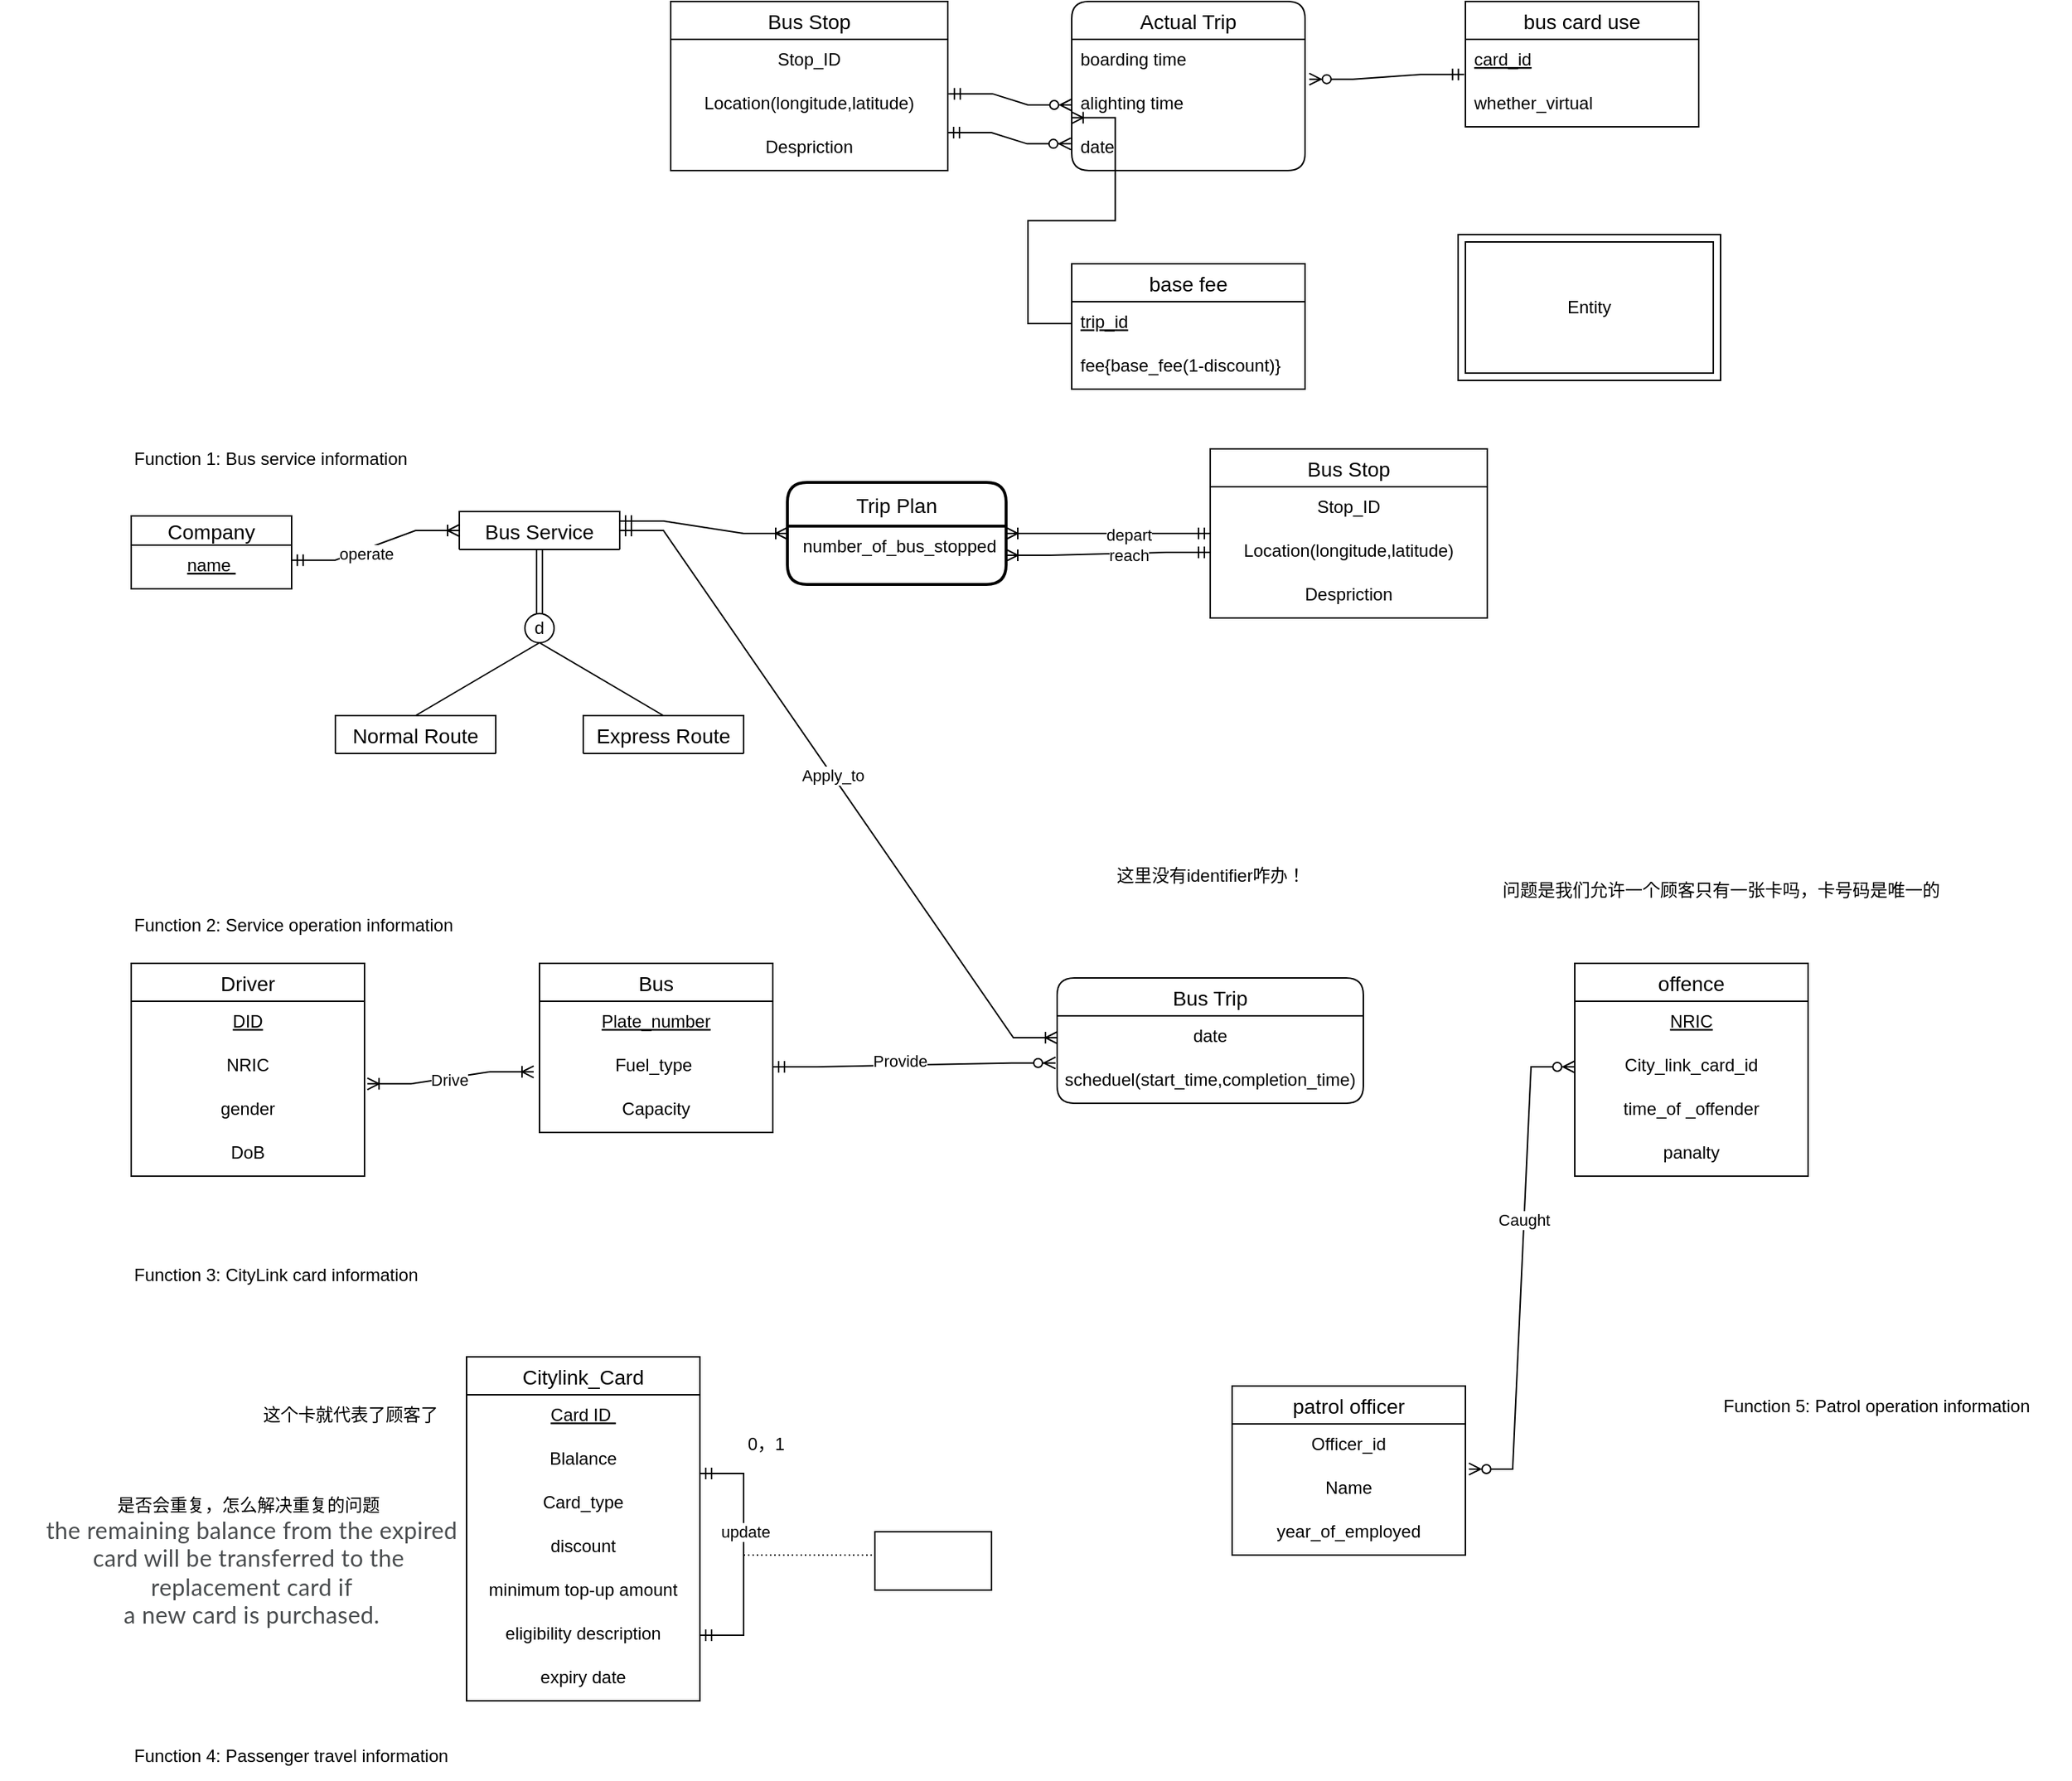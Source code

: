 <mxfile version="16.4.6" type="github" pages="2">
  <diagram id="R2lEEEUBdFMjLlhIrx00" name="Page-1">
    <mxGraphModel dx="1457" dy="1424" grid="1" gridSize="10" guides="1" tooltips="1" connect="1" arrows="1" fold="1" page="1" pageScale="1" pageWidth="850" pageHeight="1100" math="0" shadow="0" extFonts="Permanent Marker^https://fonts.googleapis.com/css?family=Permanent+Marker">
      <root>
        <mxCell id="0" />
        <mxCell id="1" parent="0" />
        <object label="Bus Service" id="_oqTozsQTF3NkIddqZB--1">
          <mxCell style="swimlane;fontStyle=0;childLayout=stackLayout;horizontal=1;startSize=26;horizontalStack=0;resizeParent=1;resizeParentMax=0;resizeLast=0;collapsible=1;marginBottom=0;align=center;fontSize=14;" vertex="1" collapsed="1" parent="1">
            <mxGeometry x="235" y="50" width="110" height="26" as="geometry">
              <mxRectangle x="235" y="50" width="160" height="56" as="alternateBounds" />
            </mxGeometry>
          </mxCell>
        </object>
        <mxCell id="_oqTozsQTF3NkIddqZB--2" value="Bus_id" style="text;strokeColor=none;fillColor=none;spacingLeft=4;spacingRight=4;overflow=hidden;rotatable=0;points=[[0,0.5],[1,0.5]];portConstraint=eastwest;fontSize=12;align=center;" vertex="1" parent="_oqTozsQTF3NkIddqZB--1">
          <mxGeometry y="26" width="160" height="30" as="geometry" />
        </mxCell>
        <mxCell id="_oqTozsQTF3NkIddqZB--5" value="Function 1: Bus service information" style="text;whiteSpace=wrap;html=1;" vertex="1" parent="1">
          <mxGeometry x="10" width="210" height="30" as="geometry" />
        </mxCell>
        <mxCell id="_oqTozsQTF3NkIddqZB--6" value="Company" style="swimlane;fontStyle=0;childLayout=stackLayout;horizontal=1;startSize=20;horizontalStack=0;resizeParent=1;resizeParentMax=0;resizeLast=0;collapsible=1;marginBottom=0;align=center;fontSize=14;" vertex="1" parent="1">
          <mxGeometry x="10" y="53" width="110" height="50" as="geometry">
            <mxRectangle x="30" y="40" width="90" height="26" as="alternateBounds" />
          </mxGeometry>
        </mxCell>
        <mxCell id="_oqTozsQTF3NkIddqZB--7" value="name " style="text;strokeColor=none;fillColor=none;spacingLeft=4;spacingRight=4;overflow=hidden;rotatable=0;points=[[0,0.5],[1,0.5]];portConstraint=eastwest;fontSize=12;align=center;fontStyle=4" vertex="1" parent="_oqTozsQTF3NkIddqZB--6">
          <mxGeometry y="20" width="110" height="30" as="geometry" />
        </mxCell>
        <mxCell id="_oqTozsQTF3NkIddqZB--15" value="Normal Route" style="swimlane;fontStyle=0;childLayout=stackLayout;horizontal=1;startSize=26;horizontalStack=0;resizeParent=1;resizeParentMax=0;resizeLast=0;collapsible=1;marginBottom=0;align=center;fontSize=14;" vertex="1" collapsed="1" parent="1">
          <mxGeometry x="150" y="190" width="110" height="26" as="geometry">
            <mxRectangle x="190" y="140" width="150" height="86" as="alternateBounds" />
          </mxGeometry>
        </mxCell>
        <mxCell id="_oqTozsQTF3NkIddqZB--16" value="     bus_frequency_weekend" style="text;strokeColor=none;fillColor=none;spacingLeft=4;spacingRight=4;overflow=hidden;rotatable=0;points=[[0,0.5],[1,0.5]];portConstraint=eastwest;fontSize=12;align=center;" vertex="1" parent="_oqTozsQTF3NkIddqZB--15">
          <mxGeometry y="26" width="150" height="30" as="geometry" />
        </mxCell>
        <mxCell id="_oqTozsQTF3NkIddqZB--17" value=" bus_frequency_weekdays" style="text;strokeColor=none;fillColor=none;spacingLeft=4;spacingRight=4;overflow=hidden;rotatable=0;points=[[0,0.5],[1,0.5]];portConstraint=eastwest;fontSize=12;align=center;" vertex="1" parent="_oqTozsQTF3NkIddqZB--15">
          <mxGeometry y="56" width="150" height="30" as="geometry" />
        </mxCell>
        <mxCell id="_oqTozsQTF3NkIddqZB--20" value="Express Route" style="swimlane;fontStyle=0;childLayout=stackLayout;horizontal=1;startSize=26;horizontalStack=0;resizeParent=1;resizeParentMax=0;resizeLast=0;collapsible=1;marginBottom=0;align=center;fontSize=14;" vertex="1" collapsed="1" parent="1">
          <mxGeometry x="320" y="190" width="110" height="26" as="geometry">
            <mxRectangle x="360" y="140" width="150" height="86" as="alternateBounds" />
          </mxGeometry>
        </mxCell>
        <mxCell id="_oqTozsQTF3NkIddqZB--21" value="     bus_frequency_weekend" style="text;strokeColor=none;fillColor=none;spacingLeft=4;spacingRight=4;overflow=hidden;rotatable=0;points=[[0,0.5],[1,0.5]];portConstraint=eastwest;fontSize=12;align=center;" vertex="1" parent="_oqTozsQTF3NkIddqZB--20">
          <mxGeometry y="26" width="150" height="30" as="geometry" />
        </mxCell>
        <mxCell id="_oqTozsQTF3NkIddqZB--22" value=" bus_frequency_weekdays" style="text;strokeColor=none;fillColor=none;spacingLeft=4;spacingRight=4;overflow=hidden;rotatable=0;points=[[0,0.5],[1,0.5]];portConstraint=eastwest;fontSize=12;align=center;" vertex="1" parent="_oqTozsQTF3NkIddqZB--20">
          <mxGeometry y="56" width="150" height="30" as="geometry" />
        </mxCell>
        <mxCell id="_oqTozsQTF3NkIddqZB--23" value="Bus Stop" style="swimlane;fontStyle=0;childLayout=stackLayout;horizontal=1;startSize=26;horizontalStack=0;resizeParent=1;resizeParentMax=0;resizeLast=0;collapsible=1;marginBottom=0;align=center;fontSize=14;labelBorderColor=none;html=0;" vertex="1" parent="1">
          <mxGeometry x="750" y="7" width="190" height="116" as="geometry">
            <mxRectangle x="620" y="25" width="90" height="26" as="alternateBounds" />
          </mxGeometry>
        </mxCell>
        <mxCell id="_oqTozsQTF3NkIddqZB--24" value="Stop_ID" style="text;strokeColor=none;fillColor=none;spacingLeft=4;spacingRight=4;overflow=hidden;rotatable=0;points=[[0,0.5],[1,0.5]];portConstraint=eastwest;fontSize=12;labelBorderColor=none;html=0;align=center;" vertex="1" parent="_oqTozsQTF3NkIddqZB--23">
          <mxGeometry y="26" width="190" height="30" as="geometry" />
        </mxCell>
        <mxCell id="_oqTozsQTF3NkIddqZB--25" value="Location(longitude,latitude)" style="text;strokeColor=none;fillColor=none;spacingLeft=4;spacingRight=4;overflow=hidden;rotatable=0;points=[[0,0.5],[1,0.5]];portConstraint=eastwest;fontSize=12;labelBorderColor=none;html=0;align=center;" vertex="1" parent="_oqTozsQTF3NkIddqZB--23">
          <mxGeometry y="56" width="190" height="30" as="geometry" />
        </mxCell>
        <mxCell id="_oqTozsQTF3NkIddqZB--26" value="Despriction" style="text;strokeColor=none;fillColor=none;spacingLeft=4;spacingRight=4;overflow=hidden;rotatable=0;points=[[0,0.5],[1,0.5]];portConstraint=eastwest;fontSize=12;labelBorderColor=none;html=0;align=center;" vertex="1" parent="_oqTozsQTF3NkIddqZB--23">
          <mxGeometry y="86" width="190" height="30" as="geometry" />
        </mxCell>
        <mxCell id="_oqTozsQTF3NkIddqZB--27" value="Trip Plan" style="swimlane;childLayout=stackLayout;horizontal=1;startSize=30;horizontalStack=0;rounded=1;fontSize=14;fontStyle=0;strokeWidth=2;resizeParent=0;resizeLast=1;shadow=0;dashed=0;align=center;labelBorderColor=none;html=0;" vertex="1" parent="1">
          <mxGeometry x="460" y="30" width="150" height="70" as="geometry">
            <mxRectangle x="460" y="30" width="90" height="24" as="alternateBounds" />
          </mxGeometry>
        </mxCell>
        <mxCell id="_oqTozsQTF3NkIddqZB--28" value="number_of_bus_stopped" style="align=center;strokeColor=none;fillColor=none;spacingLeft=4;fontSize=12;verticalAlign=top;resizable=0;rotatable=0;part=1;labelBorderColor=none;html=0;" vertex="1" parent="_oqTozsQTF3NkIddqZB--27">
          <mxGeometry y="30" width="150" height="40" as="geometry" />
        </mxCell>
        <mxCell id="_oqTozsQTF3NkIddqZB--31" value="" style="edgeStyle=entityRelationEdgeStyle;fontSize=12;html=1;endArrow=ERoneToMany;startArrow=ERmandOne;rounded=0;exitX=1;exitY=0.25;exitDx=0;exitDy=0;entryX=0;entryY=0.5;entryDx=0;entryDy=0;" edge="1" parent="1" source="_oqTozsQTF3NkIddqZB--1" target="_oqTozsQTF3NkIddqZB--27">
          <mxGeometry width="100" height="100" relative="1" as="geometry">
            <mxPoint x="320" y="180" as="sourcePoint" />
            <mxPoint x="420" y="80" as="targetPoint" />
          </mxGeometry>
        </mxCell>
        <mxCell id="_oqTozsQTF3NkIddqZB--36" value="" style="edgeStyle=entityRelationEdgeStyle;fontSize=12;html=1;endArrow=ERoneToMany;startArrow=ERmandOne;rounded=0;exitX=0;exitY=0.5;exitDx=0;exitDy=0;entryX=1;entryY=0.5;entryDx=0;entryDy=0;" edge="1" parent="1" source="_oqTozsQTF3NkIddqZB--23" target="_oqTozsQTF3NkIddqZB--27">
          <mxGeometry width="100" height="100" relative="1" as="geometry">
            <mxPoint x="550" y="100" as="sourcePoint" />
            <mxPoint x="620" y="101.5" as="targetPoint" />
          </mxGeometry>
        </mxCell>
        <mxCell id="_oqTozsQTF3NkIddqZB--37" value="depart" style="edgeLabel;html=1;align=center;verticalAlign=middle;resizable=0;points=[];" vertex="1" connectable="0" parent="_oqTozsQTF3NkIddqZB--36">
          <mxGeometry x="-0.192" relative="1" as="geometry">
            <mxPoint y="1" as="offset" />
          </mxGeometry>
        </mxCell>
        <mxCell id="_oqTozsQTF3NkIddqZB--39" value="" style="shape=link;html=1;rounded=0;exitX=0.5;exitY=1;exitDx=0;exitDy=0;entryX=0.5;entryY=0;entryDx=0;entryDy=0;" edge="1" parent="1" source="_oqTozsQTF3NkIddqZB--1" target="_oqTozsQTF3NkIddqZB--42">
          <mxGeometry relative="1" as="geometry">
            <mxPoint x="370" y="-100" as="sourcePoint" />
            <mxPoint x="370" y="-50" as="targetPoint" />
          </mxGeometry>
        </mxCell>
        <mxCell id="_oqTozsQTF3NkIddqZB--40" value="" style="resizable=0;html=1;align=right;verticalAlign=bottom;labelBorderColor=none;" connectable="0" vertex="1" parent="_oqTozsQTF3NkIddqZB--39">
          <mxGeometry x="1" relative="1" as="geometry">
            <mxPoint x="-10" as="offset" />
          </mxGeometry>
        </mxCell>
        <mxCell id="_oqTozsQTF3NkIddqZB--42" value="d" style="ellipse;whiteSpace=wrap;html=1;aspect=fixed;labelBorderColor=none;" vertex="1" parent="1">
          <mxGeometry x="280" y="120" width="20" height="20" as="geometry" />
        </mxCell>
        <mxCell id="_oqTozsQTF3NkIddqZB--43" value="" style="endArrow=none;html=1;rounded=0;exitX=0.5;exitY=1;exitDx=0;exitDy=0;entryX=0.5;entryY=0;entryDx=0;entryDy=0;" edge="1" parent="1" source="_oqTozsQTF3NkIddqZB--42" target="_oqTozsQTF3NkIddqZB--20">
          <mxGeometry relative="1" as="geometry">
            <mxPoint x="295" y="200" as="sourcePoint" />
            <mxPoint x="455" y="200" as="targetPoint" />
          </mxGeometry>
        </mxCell>
        <mxCell id="_oqTozsQTF3NkIddqZB--46" value="" style="endArrow=none;html=1;rounded=0;exitX=0.5;exitY=1;exitDx=0;exitDy=0;entryX=0.5;entryY=0;entryDx=0;entryDy=0;" edge="1" parent="1" source="_oqTozsQTF3NkIddqZB--42" target="_oqTozsQTF3NkIddqZB--15">
          <mxGeometry relative="1" as="geometry">
            <mxPoint x="315" y="190" as="sourcePoint" />
            <mxPoint x="200" y="240.0" as="targetPoint" />
            <Array as="points" />
          </mxGeometry>
        </mxCell>
        <mxCell id="_oqTozsQTF3NkIddqZB--51" value="" style="edgeStyle=entityRelationEdgeStyle;fontSize=12;html=1;endArrow=ERoneToMany;startArrow=ERmandOne;rounded=0;entryX=0;entryY=0.5;entryDx=0;entryDy=0;exitX=0.999;exitY=0.346;exitDx=0;exitDy=0;exitPerimeter=0;" edge="1" parent="1" source="_oqTozsQTF3NkIddqZB--7" target="_oqTozsQTF3NkIddqZB--2">
          <mxGeometry width="100" height="100" relative="1" as="geometry">
            <mxPoint x="100" y="180" as="sourcePoint" />
            <mxPoint x="200" y="80" as="targetPoint" />
          </mxGeometry>
        </mxCell>
        <mxCell id="_oqTozsQTF3NkIddqZB--52" value="operate" style="edgeLabel;html=1;align=center;verticalAlign=middle;resizable=0;points=[];" vertex="1" connectable="0" parent="_oqTozsQTF3NkIddqZB--51">
          <mxGeometry x="-0.128" y="-3" relative="1" as="geometry">
            <mxPoint x="-1" as="offset" />
          </mxGeometry>
        </mxCell>
        <mxCell id="_oqTozsQTF3NkIddqZB--55" value="" style="edgeStyle=entityRelationEdgeStyle;fontSize=12;html=1;endArrow=ERoneToMany;startArrow=ERmandOne;rounded=0;exitX=0;exitY=0.5;exitDx=0;exitDy=0;" edge="1" parent="1" source="_oqTozsQTF3NkIddqZB--25" target="_oqTozsQTF3NkIddqZB--28">
          <mxGeometry width="100" height="100" relative="1" as="geometry">
            <mxPoint x="690" y="248.33" as="sourcePoint" />
            <mxPoint x="620" y="75" as="targetPoint" />
          </mxGeometry>
        </mxCell>
        <mxCell id="_oqTozsQTF3NkIddqZB--56" value="reach" style="edgeLabel;html=1;align=center;verticalAlign=middle;resizable=0;points=[];" vertex="1" connectable="0" parent="_oqTozsQTF3NkIddqZB--55">
          <mxGeometry x="-0.192" relative="1" as="geometry">
            <mxPoint y="1" as="offset" />
          </mxGeometry>
        </mxCell>
        <mxCell id="_oqTozsQTF3NkIddqZB--57" value="Bus" style="swimlane;fontStyle=0;childLayout=stackLayout;horizontal=1;startSize=26;horizontalStack=0;resizeParent=1;resizeParentMax=0;resizeLast=0;collapsible=1;marginBottom=0;align=center;fontSize=14;labelBorderColor=none;html=0;" vertex="1" parent="1">
          <mxGeometry x="290" y="360" width="160" height="116" as="geometry" />
        </mxCell>
        <mxCell id="_oqTozsQTF3NkIddqZB--58" value="Plate_number" style="text;strokeColor=none;fillColor=none;spacingLeft=4;spacingRight=4;overflow=hidden;rotatable=0;points=[[0,0.5],[1,0.5]];portConstraint=eastwest;fontSize=12;labelBorderColor=none;html=0;align=center;fontStyle=4" vertex="1" parent="_oqTozsQTF3NkIddqZB--57">
          <mxGeometry y="26" width="160" height="30" as="geometry" />
        </mxCell>
        <mxCell id="_oqTozsQTF3NkIddqZB--59" value="Fuel_type " style="text;strokeColor=none;fillColor=none;spacingLeft=4;spacingRight=4;overflow=hidden;rotatable=0;points=[[0,0.5],[1,0.5]];portConstraint=eastwest;fontSize=12;labelBorderColor=none;html=0;align=center;" vertex="1" parent="_oqTozsQTF3NkIddqZB--57">
          <mxGeometry y="56" width="160" height="30" as="geometry" />
        </mxCell>
        <mxCell id="_oqTozsQTF3NkIddqZB--60" value="Capacity" style="text;strokeColor=none;fillColor=none;spacingLeft=4;spacingRight=4;overflow=hidden;rotatable=0;points=[[0,0.5],[1,0.5]];portConstraint=eastwest;fontSize=12;labelBorderColor=none;html=0;align=center;" vertex="1" parent="_oqTozsQTF3NkIddqZB--57">
          <mxGeometry y="86" width="160" height="30" as="geometry" />
        </mxCell>
        <mxCell id="_oqTozsQTF3NkIddqZB--62" value="Function 2: Service operation information" style="text;whiteSpace=wrap;html=1;" vertex="1" parent="1">
          <mxGeometry x="10" y="320" width="240" height="30" as="geometry" />
        </mxCell>
        <mxCell id="_oqTozsQTF3NkIddqZB--63" value="Bus Trip" style="swimlane;fontStyle=0;childLayout=stackLayout;horizontal=1;startSize=26;horizontalStack=0;resizeParent=1;resizeParentMax=0;resizeLast=0;collapsible=1;marginBottom=0;align=center;fontSize=14;labelBorderColor=none;html=0;shadow=0;glass=0;rounded=1;sketch=0;" vertex="1" parent="1">
          <mxGeometry x="645" y="370" width="210" height="86" as="geometry" />
        </mxCell>
        <mxCell id="_oqTozsQTF3NkIddqZB--64" value="date" style="text;strokeColor=none;fillColor=none;spacingLeft=4;spacingRight=4;overflow=hidden;rotatable=0;points=[[0,0.5],[1,0.5]];portConstraint=eastwest;fontSize=12;labelBorderColor=none;html=0;align=center;" vertex="1" parent="_oqTozsQTF3NkIddqZB--63">
          <mxGeometry y="26" width="210" height="30" as="geometry" />
        </mxCell>
        <mxCell id="_oqTozsQTF3NkIddqZB--65" value="scheduel(start_time,completion_time)" style="text;strokeColor=none;fillColor=none;spacingLeft=4;spacingRight=4;overflow=hidden;rotatable=0;points=[[0,0.5],[1,0.5]];portConstraint=eastwest;fontSize=12;labelBorderColor=none;html=0;align=center;" vertex="1" parent="_oqTozsQTF3NkIddqZB--63">
          <mxGeometry y="56" width="210" height="30" as="geometry" />
        </mxCell>
        <mxCell id="_oqTozsQTF3NkIddqZB--69" value="Driver" style="swimlane;fontStyle=0;childLayout=stackLayout;horizontal=1;startSize=26;horizontalStack=0;resizeParent=1;resizeParentMax=0;resizeLast=0;collapsible=1;marginBottom=0;align=center;fontSize=14;labelBorderColor=none;html=0;" vertex="1" parent="1">
          <mxGeometry x="10" y="360" width="160" height="146" as="geometry" />
        </mxCell>
        <mxCell id="_oqTozsQTF3NkIddqZB--70" value="DID" style="text;strokeColor=none;fillColor=none;spacingLeft=4;spacingRight=4;overflow=hidden;rotatable=0;points=[[0,0.5],[1,0.5]];portConstraint=eastwest;fontSize=12;labelBorderColor=none;html=0;align=center;fontStyle=4" vertex="1" parent="_oqTozsQTF3NkIddqZB--69">
          <mxGeometry y="26" width="160" height="30" as="geometry" />
        </mxCell>
        <mxCell id="_oqTozsQTF3NkIddqZB--71" value="NRIC" style="text;strokeColor=none;fillColor=none;spacingLeft=4;spacingRight=4;overflow=hidden;rotatable=0;points=[[0,0.5],[1,0.5]];portConstraint=eastwest;fontSize=12;labelBorderColor=none;html=0;align=center;" vertex="1" parent="_oqTozsQTF3NkIddqZB--69">
          <mxGeometry y="56" width="160" height="30" as="geometry" />
        </mxCell>
        <mxCell id="_oqTozsQTF3NkIddqZB--77" value="gender" style="text;strokeColor=none;fillColor=none;spacingLeft=4;spacingRight=4;overflow=hidden;rotatable=0;points=[[0,0.5],[1,0.5]];portConstraint=eastwest;fontSize=12;labelBorderColor=none;html=0;align=center;" vertex="1" parent="_oqTozsQTF3NkIddqZB--69">
          <mxGeometry y="86" width="160" height="30" as="geometry" />
        </mxCell>
        <mxCell id="_oqTozsQTF3NkIddqZB--72" value="DoB" style="text;strokeColor=none;fillColor=none;spacingLeft=4;spacingRight=4;overflow=hidden;rotatable=0;points=[[0,0.5],[1,0.5]];portConstraint=eastwest;fontSize=12;labelBorderColor=none;html=0;align=center;" vertex="1" parent="_oqTozsQTF3NkIddqZB--69">
          <mxGeometry y="116" width="160" height="30" as="geometry" />
        </mxCell>
        <mxCell id="_oqTozsQTF3NkIddqZB--78" value="" style="edgeStyle=entityRelationEdgeStyle;fontSize=12;html=1;endArrow=ERoneToMany;startArrow=ERoneToMany;rounded=0;exitX=1.012;exitY=0.888;exitDx=0;exitDy=0;exitPerimeter=0;entryX=-0.025;entryY=0.614;entryDx=0;entryDy=0;entryPerimeter=0;" edge="1" parent="1" source="_oqTozsQTF3NkIddqZB--71" target="_oqTozsQTF3NkIddqZB--59">
          <mxGeometry width="100" height="100" relative="1" as="geometry">
            <mxPoint x="310" y="480" as="sourcePoint" />
            <mxPoint x="410" y="380" as="targetPoint" />
          </mxGeometry>
        </mxCell>
        <mxCell id="_oqTozsQTF3NkIddqZB--79" value="Drive" style="edgeLabel;html=1;align=center;verticalAlign=middle;resizable=0;points=[];" vertex="1" connectable="0" parent="_oqTozsQTF3NkIddqZB--78">
          <mxGeometry x="-0.023" y="-1" relative="1" as="geometry">
            <mxPoint as="offset" />
          </mxGeometry>
        </mxCell>
        <mxCell id="_oqTozsQTF3NkIddqZB--84" value="这里没有identifier咋办！" style="text;html=1;align=center;verticalAlign=middle;resizable=0;points=[];autosize=1;strokeColor=none;fillColor=none;" vertex="1" parent="1">
          <mxGeometry x="680" y="290" width="140" height="20" as="geometry" />
        </mxCell>
        <mxCell id="_oqTozsQTF3NkIddqZB--85" value="Function 3: CityLink card information" style="text;whiteSpace=wrap;html=1;" vertex="1" parent="1">
          <mxGeometry x="10" y="560" width="220" height="30" as="geometry" />
        </mxCell>
        <mxCell id="_oqTozsQTF3NkIddqZB--86" value="" style="edgeStyle=entityRelationEdgeStyle;fontSize=12;html=1;endArrow=ERzeroToMany;startArrow=ERmandOne;rounded=0;exitX=1;exitY=0.5;exitDx=0;exitDy=0;entryX=-0.005;entryY=0.078;entryDx=0;entryDy=0;entryPerimeter=0;" edge="1" parent="1" source="_oqTozsQTF3NkIddqZB--59" target="_oqTozsQTF3NkIddqZB--65">
          <mxGeometry width="100" height="100" relative="1" as="geometry">
            <mxPoint x="560" y="420" as="sourcePoint" />
            <mxPoint x="660" y="320" as="targetPoint" />
          </mxGeometry>
        </mxCell>
        <mxCell id="_oqTozsQTF3NkIddqZB--87" value="Provide" style="edgeLabel;html=1;align=center;verticalAlign=middle;resizable=0;points=[];" vertex="1" connectable="0" parent="_oqTozsQTF3NkIddqZB--86">
          <mxGeometry x="-0.103" y="3" relative="1" as="geometry">
            <mxPoint as="offset" />
          </mxGeometry>
        </mxCell>
        <mxCell id="_oqTozsQTF3NkIddqZB--89" value="" style="edgeStyle=entityRelationEdgeStyle;fontSize=12;html=1;endArrow=ERoneToMany;startArrow=ERmandOne;rounded=0;entryX=0;entryY=0.5;entryDx=0;entryDy=0;exitX=1;exitY=0.5;exitDx=0;exitDy=0;" edge="1" parent="1" source="_oqTozsQTF3NkIddqZB--1" target="_oqTozsQTF3NkIddqZB--64">
          <mxGeometry width="100" height="100" relative="1" as="geometry">
            <mxPoint x="310" y="80" as="sourcePoint" />
            <mxPoint x="530" y="270" as="targetPoint" />
          </mxGeometry>
        </mxCell>
        <mxCell id="_oqTozsQTF3NkIddqZB--90" value="Apply_to" style="edgeLabel;html=1;align=center;verticalAlign=middle;resizable=0;points=[];" vertex="1" connectable="0" parent="_oqTozsQTF3NkIddqZB--89">
          <mxGeometry x="-0.032" relative="1" as="geometry">
            <mxPoint as="offset" />
          </mxGeometry>
        </mxCell>
        <mxCell id="_oqTozsQTF3NkIddqZB--97" value="Citylink_Card" style="swimlane;fontStyle=0;childLayout=stackLayout;horizontal=1;startSize=26;horizontalStack=0;resizeParent=1;resizeParentMax=0;resizeLast=0;collapsible=1;marginBottom=0;align=center;fontSize=14;rounded=0;shadow=0;glass=0;labelBorderColor=none;sketch=0;html=0;" vertex="1" parent="1">
          <mxGeometry x="240" y="630" width="160" height="236" as="geometry" />
        </mxCell>
        <mxCell id="_oqTozsQTF3NkIddqZB--98" value="Card ID " style="text;strokeColor=none;fillColor=none;spacingLeft=4;spacingRight=4;overflow=hidden;rotatable=0;points=[[0,0.5],[1,0.5]];portConstraint=eastwest;fontSize=12;rounded=1;shadow=0;glass=0;labelBorderColor=none;sketch=0;html=0;fontStyle=4;align=center;" vertex="1" parent="_oqTozsQTF3NkIddqZB--97">
          <mxGeometry y="26" width="160" height="30" as="geometry" />
        </mxCell>
        <mxCell id="_oqTozsQTF3NkIddqZB--99" value="Blalance" style="text;strokeColor=none;fillColor=none;spacingLeft=4;spacingRight=4;overflow=hidden;rotatable=0;points=[[0,0.5],[1,0.5]];portConstraint=eastwest;fontSize=12;rounded=1;shadow=0;glass=0;labelBorderColor=none;sketch=0;html=0;align=center;" vertex="1" parent="_oqTozsQTF3NkIddqZB--97">
          <mxGeometry y="56" width="160" height="30" as="geometry" />
        </mxCell>
        <mxCell id="_oqTozsQTF3NkIddqZB--115" value="Card_type" style="text;strokeColor=none;fillColor=none;spacingLeft=4;spacingRight=4;overflow=hidden;rotatable=0;points=[[0,0.5],[1,0.5]];portConstraint=eastwest;fontSize=12;rounded=1;shadow=0;glass=0;labelBorderColor=none;sketch=0;html=0;align=center;" vertex="1" parent="_oqTozsQTF3NkIddqZB--97">
          <mxGeometry y="86" width="160" height="30" as="geometry" />
        </mxCell>
        <mxCell id="_oqTozsQTF3NkIddqZB--124" value="discount" style="text;strokeColor=none;fillColor=none;spacingLeft=4;spacingRight=4;overflow=hidden;rotatable=0;points=[[0,0.5],[1,0.5]];portConstraint=eastwest;fontSize=12;rounded=1;shadow=0;glass=0;labelBorderColor=none;sketch=0;html=0;align=center;" vertex="1" parent="_oqTozsQTF3NkIddqZB--97">
          <mxGeometry y="116" width="160" height="30" as="geometry" />
        </mxCell>
        <mxCell id="_oqTozsQTF3NkIddqZB--116" value="minimum top-up amount" style="text;strokeColor=none;fillColor=none;spacingLeft=4;spacingRight=4;overflow=hidden;rotatable=0;points=[[0,0.5],[1,0.5]];portConstraint=eastwest;fontSize=12;rounded=1;shadow=0;glass=0;labelBorderColor=none;sketch=0;html=0;align=center;" vertex="1" parent="_oqTozsQTF3NkIddqZB--97">
          <mxGeometry y="146" width="160" height="30" as="geometry" />
        </mxCell>
        <mxCell id="_oqTozsQTF3NkIddqZB--117" value="eligibility description" style="text;strokeColor=none;fillColor=none;spacingLeft=4;spacingRight=4;overflow=hidden;rotatable=0;points=[[0,0.5],[1,0.5]];portConstraint=eastwest;fontSize=12;rounded=1;shadow=0;glass=0;labelBorderColor=none;sketch=0;html=0;align=center;" vertex="1" parent="_oqTozsQTF3NkIddqZB--97">
          <mxGeometry y="176" width="160" height="30" as="geometry" />
        </mxCell>
        <mxCell id="_oqTozsQTF3NkIddqZB--119" value="expiry date" style="text;strokeColor=none;fillColor=none;spacingLeft=4;spacingRight=4;overflow=hidden;rotatable=0;points=[[0,0.5],[1,0.5]];portConstraint=eastwest;fontSize=12;rounded=1;shadow=0;glass=0;labelBorderColor=none;sketch=0;html=0;align=center;" vertex="1" parent="_oqTozsQTF3NkIddqZB--97">
          <mxGeometry y="206" width="160" height="30" as="geometry" />
        </mxCell>
        <mxCell id="_oqTozsQTF3NkIddqZB--122" value="" style="edgeStyle=entityRelationEdgeStyle;fontSize=12;html=1;endArrow=ERmandOne;startArrow=ERmandOne;rounded=0;entryX=1;entryY=0.5;entryDx=0;entryDy=0;exitX=1;exitY=0.8;exitDx=0;exitDy=0;exitPerimeter=0;" edge="1" parent="_oqTozsQTF3NkIddqZB--97" source="_oqTozsQTF3NkIddqZB--99" target="_oqTozsQTF3NkIddqZB--117">
          <mxGeometry width="100" height="100" relative="1" as="geometry">
            <mxPoint x="150" y="150" as="sourcePoint" />
            <mxPoint x="250" y="50" as="targetPoint" />
          </mxGeometry>
        </mxCell>
        <mxCell id="_oqTozsQTF3NkIddqZB--123" value="update" style="edgeLabel;html=1;align=center;verticalAlign=middle;resizable=0;points=[];" vertex="1" connectable="0" parent="_oqTozsQTF3NkIddqZB--122">
          <mxGeometry x="-0.183" y="1" relative="1" as="geometry">
            <mxPoint as="offset" />
          </mxGeometry>
        </mxCell>
        <mxCell id="_oqTozsQTF3NkIddqZB--101" value="这个卡就代表了顾客了" style="text;html=1;align=center;verticalAlign=middle;resizable=0;points=[];autosize=1;strokeColor=none;fillColor=none;" vertex="1" parent="1">
          <mxGeometry x="90" y="660" width="140" height="20" as="geometry" />
        </mxCell>
        <mxCell id="_oqTozsQTF3NkIddqZB--108" value="" style="resizable=0;html=1;align=right;verticalAlign=bottom;labelBorderColor=none;" connectable="0" vertex="1" parent="1">
          <mxGeometry x="310" y="770.001" as="geometry" />
        </mxCell>
        <mxCell id="_oqTozsQTF3NkIddqZB--126" value="Function 4: Passenger travel information" style="text;whiteSpace=wrap;html=1;" vertex="1" parent="1">
          <mxGeometry x="10" y="890" width="240" height="30" as="geometry" />
        </mxCell>
        <mxCell id="_oqTozsQTF3NkIddqZB--128" value="Function 5: Patrol operation information" style="text;whiteSpace=wrap;html=1;" vertex="1" parent="1">
          <mxGeometry x="1100" y="650" width="240" height="30" as="geometry" />
        </mxCell>
        <mxCell id="_oqTozsQTF3NkIddqZB--129" value="patrol officer" style="swimlane;fontStyle=0;childLayout=stackLayout;horizontal=1;startSize=26;horizontalStack=0;resizeParent=1;resizeParentMax=0;resizeLast=0;collapsible=1;marginBottom=0;align=center;fontSize=14;rounded=0;shadow=0;glass=0;labelBorderColor=none;sketch=0;html=0;" vertex="1" parent="1">
          <mxGeometry x="765" y="650" width="160" height="116" as="geometry" />
        </mxCell>
        <mxCell id="_oqTozsQTF3NkIddqZB--130" value="Officer_id" style="text;strokeColor=none;fillColor=none;spacingLeft=4;spacingRight=4;overflow=hidden;rotatable=0;points=[[0,0.5],[1,0.5]];portConstraint=eastwest;fontSize=12;rounded=0;shadow=0;glass=0;labelBorderColor=none;sketch=0;html=0;align=center;" vertex="1" parent="_oqTozsQTF3NkIddqZB--129">
          <mxGeometry y="26" width="160" height="30" as="geometry" />
        </mxCell>
        <mxCell id="_oqTozsQTF3NkIddqZB--131" value="Name" style="text;strokeColor=none;fillColor=none;spacingLeft=4;spacingRight=4;overflow=hidden;rotatable=0;points=[[0,0.5],[1,0.5]];portConstraint=eastwest;fontSize=12;rounded=0;shadow=0;glass=0;labelBorderColor=none;sketch=0;html=0;align=center;" vertex="1" parent="_oqTozsQTF3NkIddqZB--129">
          <mxGeometry y="56" width="160" height="30" as="geometry" />
        </mxCell>
        <mxCell id="_oqTozsQTF3NkIddqZB--132" value="year_of_employed" style="text;strokeColor=none;fillColor=none;spacingLeft=4;spacingRight=4;overflow=hidden;rotatable=0;points=[[0,0.5],[1,0.5]];portConstraint=eastwest;fontSize=12;rounded=0;shadow=0;glass=0;labelBorderColor=none;sketch=0;html=0;align=center;" vertex="1" parent="_oqTozsQTF3NkIddqZB--129">
          <mxGeometry y="86" width="160" height="30" as="geometry" />
        </mxCell>
        <mxCell id="_oqTozsQTF3NkIddqZB--133" value="offence" style="swimlane;fontStyle=0;childLayout=stackLayout;horizontal=1;startSize=26;horizontalStack=0;resizeParent=1;resizeParentMax=0;resizeLast=0;collapsible=1;marginBottom=0;align=center;fontSize=14;rounded=0;shadow=0;glass=0;labelBorderColor=none;sketch=0;html=0;" vertex="1" parent="1">
          <mxGeometry x="1000" y="360" width="160" height="146" as="geometry" />
        </mxCell>
        <mxCell id="_oqTozsQTF3NkIddqZB--134" value="NRIC" style="text;strokeColor=none;fillColor=none;spacingLeft=4;spacingRight=4;overflow=hidden;rotatable=0;points=[[0,0.5],[1,0.5]];portConstraint=eastwest;fontSize=12;rounded=0;shadow=0;glass=0;labelBorderColor=none;sketch=0;html=0;fontStyle=4;align=center;" vertex="1" parent="_oqTozsQTF3NkIddqZB--133">
          <mxGeometry y="26" width="160" height="30" as="geometry" />
        </mxCell>
        <mxCell id="_oqTozsQTF3NkIddqZB--135" value="City_link_card_id" style="text;strokeColor=none;fillColor=none;spacingLeft=4;spacingRight=4;overflow=hidden;rotatable=0;points=[[0,0.5],[1,0.5]];portConstraint=eastwest;fontSize=12;rounded=0;shadow=0;glass=0;labelBorderColor=none;sketch=0;html=0;align=center;" vertex="1" parent="_oqTozsQTF3NkIddqZB--133">
          <mxGeometry y="56" width="160" height="30" as="geometry" />
        </mxCell>
        <mxCell id="_oqTozsQTF3NkIddqZB--136" value="time_of _offender" style="text;strokeColor=none;fillColor=none;spacingLeft=4;spacingRight=4;overflow=hidden;rotatable=0;points=[[0,0.5],[1,0.5]];portConstraint=eastwest;fontSize=12;rounded=0;shadow=0;glass=0;labelBorderColor=none;sketch=0;html=0;align=center;" vertex="1" parent="_oqTozsQTF3NkIddqZB--133">
          <mxGeometry y="86" width="160" height="30" as="geometry" />
        </mxCell>
        <mxCell id="_oqTozsQTF3NkIddqZB--138" value="panalty" style="text;strokeColor=none;fillColor=none;spacingLeft=4;spacingRight=4;overflow=hidden;rotatable=0;points=[[0,0.5],[1,0.5]];portConstraint=eastwest;fontSize=12;rounded=0;shadow=0;glass=0;labelBorderColor=none;sketch=0;html=0;align=center;" vertex="1" parent="_oqTozsQTF3NkIddqZB--133">
          <mxGeometry y="116" width="160" height="30" as="geometry" />
        </mxCell>
        <mxCell id="_oqTozsQTF3NkIddqZB--137" value="问题是我们允许一个顾客只有一张卡吗，卡号码是唯一的" style="text;html=1;align=center;verticalAlign=middle;resizable=0;points=[];autosize=1;strokeColor=none;fillColor=none;" vertex="1" parent="1">
          <mxGeometry x="940" y="300" width="320" height="20" as="geometry" />
        </mxCell>
        <mxCell id="_oqTozsQTF3NkIddqZB--141" value="" style="edgeStyle=entityRelationEdgeStyle;fontSize=12;html=1;endArrow=ERzeroToMany;endFill=1;startArrow=ERzeroToMany;rounded=0;exitX=1.015;exitY=0.033;exitDx=0;exitDy=0;exitPerimeter=0;entryX=0;entryY=0.5;entryDx=0;entryDy=0;" edge="1" parent="1" source="_oqTozsQTF3NkIddqZB--131" target="_oqTozsQTF3NkIddqZB--135">
          <mxGeometry width="100" height="100" relative="1" as="geometry">
            <mxPoint x="810" y="590" as="sourcePoint" />
            <mxPoint x="910" y="490" as="targetPoint" />
          </mxGeometry>
        </mxCell>
        <mxCell id="_oqTozsQTF3NkIddqZB--142" value="Caught" style="edgeLabel;html=1;align=center;verticalAlign=middle;resizable=0;points=[];" vertex="1" connectable="0" parent="_oqTozsQTF3NkIddqZB--141">
          <mxGeometry x="0.199" relative="1" as="geometry">
            <mxPoint as="offset" />
          </mxGeometry>
        </mxCell>
        <mxCell id="_oqTozsQTF3NkIddqZB--143" value="是否会重复，怎么解决重复的问题&lt;br&gt;&lt;span style=&quot;color: rgb(73 , 76 , 78) ; font-family: &amp;#34;lato&amp;#34; , &amp;#34;lucida sans unicode&amp;#34; , &amp;#34;lucida grande&amp;#34; , sans-serif ; font-size: 16px ; letter-spacing: 0.2px ; text-align: left&quot;&gt;&amp;nbsp;the remaining balance from the expired &lt;br&gt;card will be&amp;nbsp;transferred to the&lt;br&gt;&amp;nbsp;replacement card if&lt;br&gt;&amp;nbsp;a new card is purchased.&lt;/span&gt;" style="text;html=1;align=center;verticalAlign=middle;resizable=0;points=[];autosize=1;strokeColor=none;fillColor=none;" vertex="1" parent="1">
          <mxGeometry x="-80" y="730" width="340" height="80" as="geometry" />
        </mxCell>
        <mxCell id="_oqTozsQTF3NkIddqZB--146" value="0，1" style="text;html=1;align=center;verticalAlign=middle;resizable=0;points=[];autosize=1;strokeColor=none;fillColor=none;" vertex="1" parent="1">
          <mxGeometry x="425" y="680" width="40" height="20" as="geometry" />
        </mxCell>
        <mxCell id="_oqTozsQTF3NkIddqZB--149" value="" style="endArrow=none;html=1;rounded=0;dashed=1;dashPattern=1 2;" edge="1" parent="1">
          <mxGeometry relative="1" as="geometry">
            <mxPoint x="430" y="766" as="sourcePoint" />
            <mxPoint x="520" y="766" as="targetPoint" />
          </mxGeometry>
        </mxCell>
        <mxCell id="_oqTozsQTF3NkIddqZB--150" value="" style="resizable=0;html=1;align=right;verticalAlign=bottom;rounded=0;shadow=0;glass=0;labelBorderColor=none;sketch=0;" connectable="0" vertex="1" parent="_oqTozsQTF3NkIddqZB--149">
          <mxGeometry x="1" relative="1" as="geometry" />
        </mxCell>
        <mxCell id="_oqTozsQTF3NkIddqZB--151" value="" style="whiteSpace=wrap;html=1;rounded=0;shadow=0;glass=0;labelBorderColor=none;sketch=0;" vertex="1" parent="1">
          <mxGeometry x="520" y="750" width="80" height="40" as="geometry" />
        </mxCell>
        <mxCell id="_oqTozsQTF3NkIddqZB--156" value="base fee" style="swimlane;fontStyle=0;childLayout=stackLayout;horizontal=1;startSize=26;horizontalStack=0;resizeParent=1;resizeParentMax=0;resizeLast=0;collapsible=1;marginBottom=0;align=center;fontSize=14;rounded=0;shadow=0;glass=0;labelBorderColor=none;sketch=0;html=0;" vertex="1" parent="1">
          <mxGeometry x="655" y="-120" width="160" height="86" as="geometry">
            <mxRectangle x="645" y="-100" width="90" height="26" as="alternateBounds" />
          </mxGeometry>
        </mxCell>
        <mxCell id="_oqTozsQTF3NkIddqZB--157" value="trip_id" style="text;strokeColor=none;fillColor=none;spacingLeft=4;spacingRight=4;overflow=hidden;rotatable=0;points=[[0,0.5],[1,0.5]];portConstraint=eastwest;fontSize=12;rounded=0;shadow=0;glass=0;labelBorderColor=none;sketch=0;html=0;fontStyle=4" vertex="1" parent="_oqTozsQTF3NkIddqZB--156">
          <mxGeometry y="26" width="160" height="30" as="geometry" />
        </mxCell>
        <mxCell id="_oqTozsQTF3NkIddqZB--158" value="fee{base_fee(1-discount)}" style="text;strokeColor=none;fillColor=none;spacingLeft=4;spacingRight=4;overflow=hidden;rotatable=0;points=[[0,0.5],[1,0.5]];portConstraint=eastwest;fontSize=12;rounded=0;shadow=0;glass=0;labelBorderColor=none;sketch=0;html=0;" vertex="1" parent="_oqTozsQTF3NkIddqZB--156">
          <mxGeometry y="56" width="160" height="30" as="geometry" />
        </mxCell>
        <mxCell id="_oqTozsQTF3NkIddqZB--160" value="Bus Stop" style="swimlane;fontStyle=0;childLayout=stackLayout;horizontal=1;startSize=26;horizontalStack=0;resizeParent=1;resizeParentMax=0;resizeLast=0;collapsible=1;marginBottom=0;align=center;fontSize=14;labelBorderColor=none;html=0;" vertex="1" parent="1">
          <mxGeometry x="380" y="-300" width="190" height="116" as="geometry">
            <mxRectangle x="620" y="25" width="90" height="26" as="alternateBounds" />
          </mxGeometry>
        </mxCell>
        <mxCell id="_oqTozsQTF3NkIddqZB--161" value="Stop_ID" style="text;strokeColor=none;fillColor=none;spacingLeft=4;spacingRight=4;overflow=hidden;rotatable=0;points=[[0,0.5],[1,0.5]];portConstraint=eastwest;fontSize=12;labelBorderColor=none;html=0;align=center;" vertex="1" parent="_oqTozsQTF3NkIddqZB--160">
          <mxGeometry y="26" width="190" height="30" as="geometry" />
        </mxCell>
        <mxCell id="_oqTozsQTF3NkIddqZB--162" value="Location(longitude,latitude)" style="text;strokeColor=none;fillColor=none;spacingLeft=4;spacingRight=4;overflow=hidden;rotatable=0;points=[[0,0.5],[1,0.5]];portConstraint=eastwest;fontSize=12;labelBorderColor=none;html=0;align=center;" vertex="1" parent="_oqTozsQTF3NkIddqZB--160">
          <mxGeometry y="56" width="190" height="30" as="geometry" />
        </mxCell>
        <mxCell id="_oqTozsQTF3NkIddqZB--163" value="Despriction" style="text;strokeColor=none;fillColor=none;spacingLeft=4;spacingRight=4;overflow=hidden;rotatable=0;points=[[0,0.5],[1,0.5]];portConstraint=eastwest;fontSize=12;labelBorderColor=none;html=0;align=center;" vertex="1" parent="_oqTozsQTF3NkIddqZB--160">
          <mxGeometry y="86" width="190" height="30" as="geometry" />
        </mxCell>
        <mxCell id="_oqTozsQTF3NkIddqZB--164" value="Actual Trip" style="swimlane;fontStyle=0;childLayout=stackLayout;horizontal=1;startSize=26;horizontalStack=0;resizeParent=1;resizeParentMax=0;resizeLast=0;collapsible=1;marginBottom=0;align=center;fontSize=14;rounded=1;shadow=0;glass=0;labelBorderColor=none;sketch=0;html=0;" vertex="1" parent="1">
          <mxGeometry x="655" y="-300" width="160" height="116" as="geometry">
            <mxRectangle x="655" y="-250" width="90" height="26" as="alternateBounds" />
          </mxGeometry>
        </mxCell>
        <mxCell id="_oqTozsQTF3NkIddqZB--165" value="boarding time " style="text;strokeColor=none;fillColor=none;spacingLeft=4;spacingRight=4;overflow=hidden;rotatable=0;points=[[0,0.5],[1,0.5]];portConstraint=eastwest;fontSize=12;rounded=0;shadow=0;glass=0;labelBorderColor=none;sketch=0;html=0;" vertex="1" parent="_oqTozsQTF3NkIddqZB--164">
          <mxGeometry y="26" width="160" height="30" as="geometry" />
        </mxCell>
        <mxCell id="_oqTozsQTF3NkIddqZB--166" value="alighting time" style="text;strokeColor=none;fillColor=none;spacingLeft=4;spacingRight=4;overflow=hidden;rotatable=0;points=[[0,0.5],[1,0.5]];portConstraint=eastwest;fontSize=12;rounded=0;shadow=0;glass=0;labelBorderColor=none;sketch=0;html=0;" vertex="1" parent="_oqTozsQTF3NkIddqZB--164">
          <mxGeometry y="56" width="160" height="30" as="geometry" />
        </mxCell>
        <mxCell id="_oqTozsQTF3NkIddqZB--167" value="date" style="text;strokeColor=none;fillColor=none;spacingLeft=4;spacingRight=4;overflow=hidden;rotatable=0;points=[[0,0.5],[1,0.5]];portConstraint=eastwest;fontSize=12;rounded=0;shadow=0;glass=0;labelBorderColor=none;sketch=0;html=0;" vertex="1" parent="_oqTozsQTF3NkIddqZB--164">
          <mxGeometry y="86" width="160" height="30" as="geometry" />
        </mxCell>
        <mxCell id="_oqTozsQTF3NkIddqZB--168" value="bus card use" style="swimlane;fontStyle=0;childLayout=stackLayout;horizontal=1;startSize=26;horizontalStack=0;resizeParent=1;resizeParentMax=0;resizeLast=0;collapsible=1;marginBottom=0;align=center;fontSize=14;rounded=0;shadow=0;glass=0;labelBorderColor=none;sketch=0;html=0;" vertex="1" parent="1">
          <mxGeometry x="925" y="-300" width="160" height="86" as="geometry" />
        </mxCell>
        <mxCell id="_oqTozsQTF3NkIddqZB--172" value="card_id" style="text;strokeColor=none;fillColor=none;spacingLeft=4;spacingRight=4;overflow=hidden;rotatable=0;points=[[0,0.5],[1,0.5]];portConstraint=eastwest;fontSize=12;rounded=1;shadow=0;glass=0;labelBorderColor=none;sketch=0;html=0;fontStyle=4" vertex="1" parent="_oqTozsQTF3NkIddqZB--168">
          <mxGeometry y="26" width="160" height="30" as="geometry" />
        </mxCell>
        <mxCell id="_oqTozsQTF3NkIddqZB--169" value="whether_virtual" style="text;strokeColor=none;fillColor=none;spacingLeft=4;spacingRight=4;overflow=hidden;rotatable=0;points=[[0,0.5],[1,0.5]];portConstraint=eastwest;fontSize=12;rounded=1;shadow=0;glass=0;labelBorderColor=none;sketch=0;html=0;" vertex="1" parent="_oqTozsQTF3NkIddqZB--168">
          <mxGeometry y="56" width="160" height="30" as="geometry" />
        </mxCell>
        <mxCell id="_oqTozsQTF3NkIddqZB--173" value="" style="edgeStyle=entityRelationEdgeStyle;fontSize=12;html=1;endArrow=ERzeroToMany;startArrow=ERmandOne;rounded=0;exitX=1.003;exitY=0.244;exitDx=0;exitDy=0;exitPerimeter=0;" edge="1" parent="1" source="_oqTozsQTF3NkIddqZB--162" target="_oqTozsQTF3NkIddqZB--166">
          <mxGeometry width="100" height="100" relative="1" as="geometry">
            <mxPoint x="530" y="-120" as="sourcePoint" />
            <mxPoint x="630" y="-220" as="targetPoint" />
          </mxGeometry>
        </mxCell>
        <mxCell id="_oqTozsQTF3NkIddqZB--174" value="" style="edgeStyle=entityRelationEdgeStyle;fontSize=12;html=1;endArrow=ERzeroToMany;startArrow=ERmandOne;rounded=0;entryX=1.018;entryY=-0.089;entryDx=0;entryDy=0;entryPerimeter=0;exitX=-0.005;exitY=0.805;exitDx=0;exitDy=0;exitPerimeter=0;" edge="1" parent="1" source="_oqTozsQTF3NkIddqZB--172" target="_oqTozsQTF3NkIddqZB--166">
          <mxGeometry width="100" height="100" relative="1" as="geometry">
            <mxPoint x="760" y="-120" as="sourcePoint" />
            <mxPoint x="860" y="-220" as="targetPoint" />
          </mxGeometry>
        </mxCell>
        <mxCell id="_oqTozsQTF3NkIddqZB--175" value="Entity" style="shape=ext;margin=3;double=1;whiteSpace=wrap;html=1;align=center;rounded=0;shadow=0;glass=0;labelBorderColor=none;sketch=0;" vertex="1" parent="1">
          <mxGeometry x="920" y="-140" width="180" height="100" as="geometry" />
        </mxCell>
        <mxCell id="_oqTozsQTF3NkIddqZB--180" value="" style="edgeStyle=entityRelationEdgeStyle;fontSize=12;html=1;endArrow=ERoneToMany;rounded=0;entryX=-0.001;entryY=0.792;entryDx=0;entryDy=0;entryPerimeter=0;exitX=0;exitY=0.5;exitDx=0;exitDy=0;" edge="1" parent="1" source="_oqTozsQTF3NkIddqZB--157" target="_oqTozsQTF3NkIddqZB--166">
          <mxGeometry width="100" height="100" relative="1" as="geometry">
            <mxPoint x="655" y="-80" as="sourcePoint" />
            <mxPoint x="650" y="-200" as="targetPoint" />
          </mxGeometry>
        </mxCell>
        <mxCell id="_oqTozsQTF3NkIddqZB--181" value="" style="edgeStyle=entityRelationEdgeStyle;fontSize=12;html=1;endArrow=ERzeroToMany;startArrow=ERmandOne;rounded=0;exitX=1.003;exitY=0.244;exitDx=0;exitDy=0;exitPerimeter=0;" edge="1" parent="1">
          <mxGeometry width="100" height="100" relative="1" as="geometry">
            <mxPoint x="570.0" y="-210.0" as="sourcePoint" />
            <mxPoint x="654.43" y="-202.32" as="targetPoint" />
          </mxGeometry>
        </mxCell>
      </root>
    </mxGraphModel>
  </diagram>
  <diagram id="1ACB4wJ8SEd7V2t6hyud" name="Page-2">
    <mxGraphModel dx="1765" dy="942" grid="1" gridSize="10" guides="1" tooltips="1" connect="1" arrows="1" fold="1" page="1" pageScale="1" pageWidth="827" pageHeight="1169" math="0" shadow="0">
      <root>
        <mxCell id="Hy2y2vnCJBDWIyE6MFzI-0" />
        <mxCell id="Hy2y2vnCJBDWIyE6MFzI-1" parent="Hy2y2vnCJBDWIyE6MFzI-0" />
      </root>
    </mxGraphModel>
  </diagram>
</mxfile>
